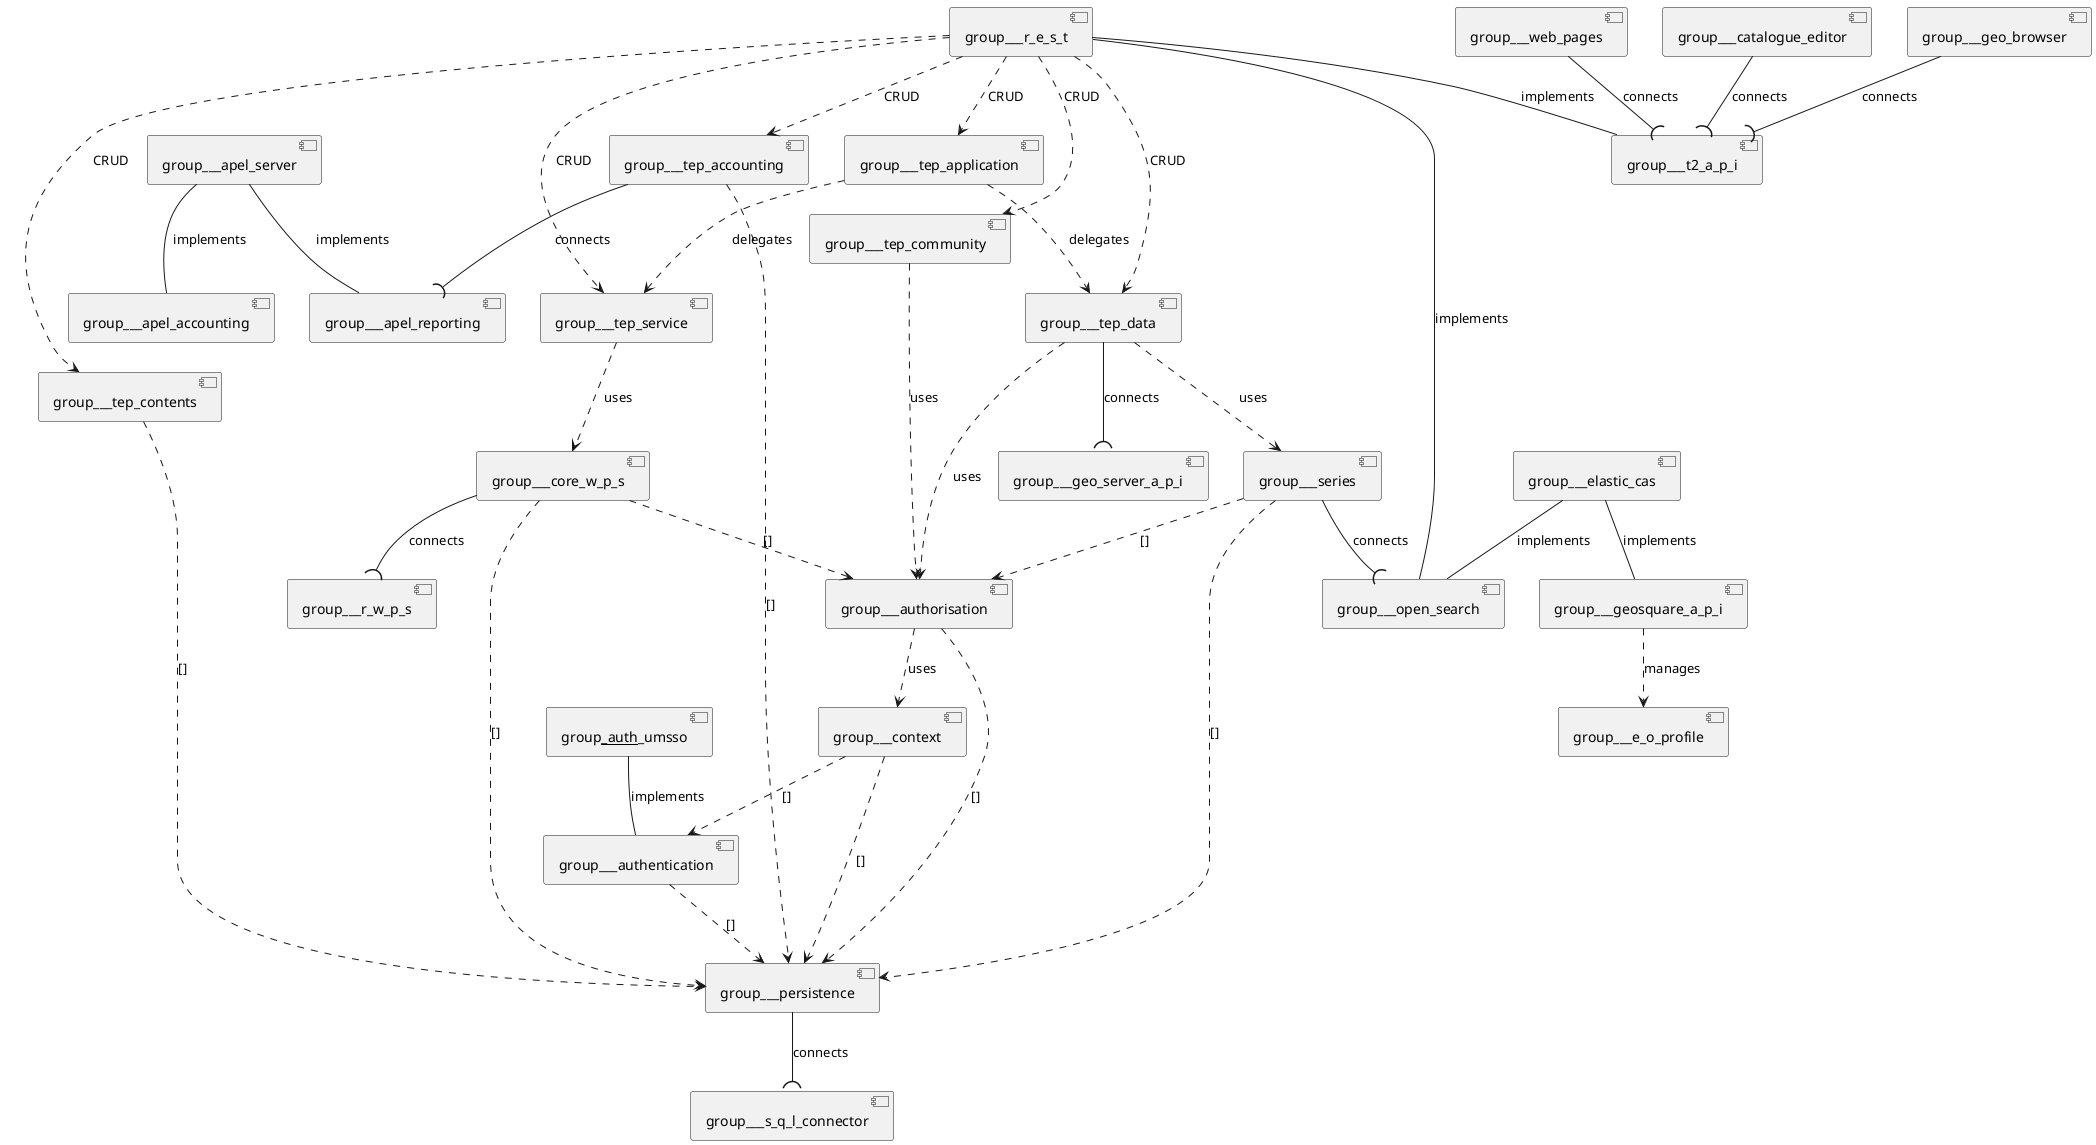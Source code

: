 @startuml
[group___apel_server]  --  [group___apel_accounting] : implements
[group___apel_server]  --  [group___apel_reporting] : implements
[group___auth___umsso]  --  [group___authentication] : implements
[group___authentication]  ..>  [group___persistence] : []
[group___authorisation]  ..>  [group___persistence] : []
[group___authorisation]  ..>  [group___context] : uses
[group___catalogue_editor]  --(  [group___t2_a_p_i] : connects
[group___context]  ..>  [group___persistence] : []
[group___context]  ..>  [group___authentication] : []
[group___core_w_p_s]  ..>  [group___persistence] : []
[group___core_w_p_s]  ..>  [group___authorisation] : []
[group___core_w_p_s]  --(  [group___r_w_p_s] : connects
[group___elastic_cas]  --  [group___geosquare_a_p_i] : implements
[group___elastic_cas]  --  [group___open_search] : implements
[group___geo_browser]  --(  [group___t2_a_p_i] : connects
[group___geosquare_a_p_i]  ..>  [group___e_o_profile] : manages
[group___persistence]  --(  [group___s_q_l_connector] : connects
[group___r_e_s_t]  ..>  [group___tep_accounting] : CRUD
[group___r_e_s_t]  ..>  [group___tep_application] : CRUD
[group___r_e_s_t]  ..>  [group___tep_community] : CRUD
[group___r_e_s_t]  ..>  [group___tep_contents] : CRUD
[group___r_e_s_t]  ..>  [group___tep_data] : CRUD
[group___r_e_s_t]  ..>  [group___tep_service] : CRUD
[group___r_e_s_t]  --  [group___t2_a_p_i] : implements
[group___r_e_s_t]  --  [group___open_search] : implements
[group___series]  --(  [group___open_search] : connects
[group___series]  ..>  [group___persistence] : []
[group___series]  ..>  [group___authorisation] : []
[group___tep_accounting]  --(  [group___apel_reporting] : connects
[group___tep_accounting]  ..>  [group___persistence] : []
[group___tep_application]  ..>  [group___tep_data] : delegates
[group___tep_application]  ..>  [group___tep_service] : delegates
[group___tep_community]  ..>  [group___authorisation] : uses
[group___tep_contents]  ..>  [group___persistence] : []
[group___tep_data]  ..>  [group___authorisation] : uses
[group___tep_data]  ..>  [group___series] : uses
[group___tep_data]  --(  [group___geo_server_a_p_i] : connects
[group___tep_service]  ..>  [group___core_w_p_s] : uses
[group___web_pages]  --(  [group___t2_a_p_i] : connects
@enduml
